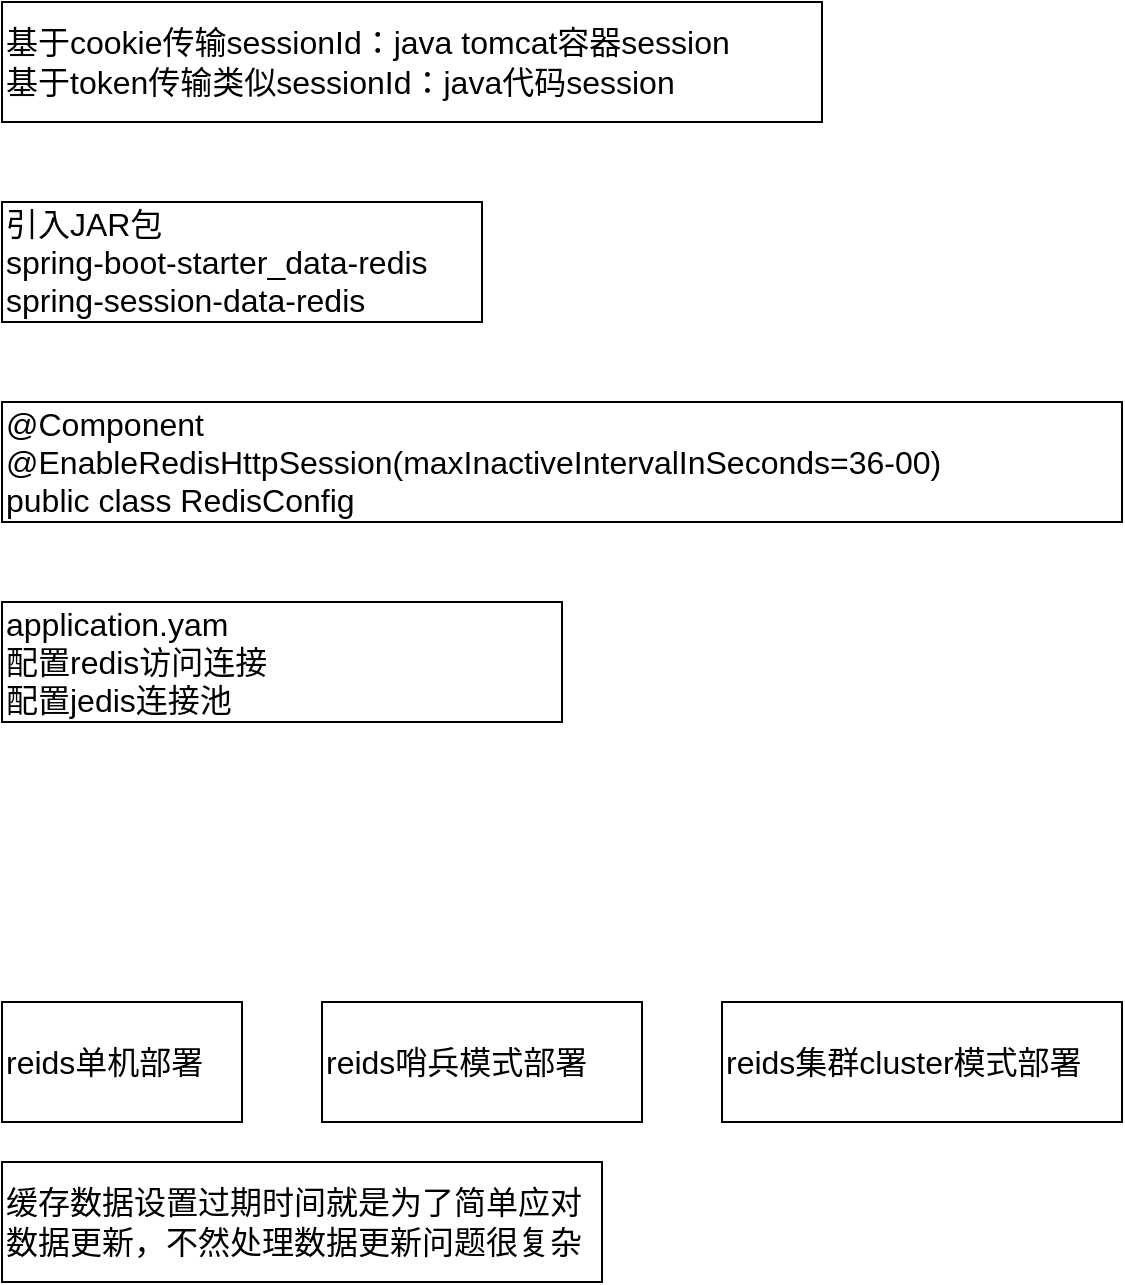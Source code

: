 <mxfile version="13.1.3" type="github">
  <diagram id="pc0hwXwxYjW5At6fqMWj" name="Page-1">
    <mxGraphModel dx="554" dy="539" grid="1" gridSize="10" guides="1" tooltips="1" connect="1" arrows="1" fold="1" page="1" pageScale="1" pageWidth="827" pageHeight="1169" math="0" shadow="0">
      <root>
        <mxCell id="0" />
        <mxCell id="1" parent="0" />
        <mxCell id="T5iWA2etSwhb_KGv9-Ih-1" value="引入JAR包&lt;br style=&quot;font-size: 16px;&quot;&gt;spring-boot-starter_data-redis&lt;br style=&quot;font-size: 16px;&quot;&gt;spring-session-data-redis" style="rounded=0;whiteSpace=wrap;html=1;fontSize=16;align=left;" vertex="1" parent="1">
          <mxGeometry x="40" y="120" width="240" height="60" as="geometry" />
        </mxCell>
        <mxCell id="T5iWA2etSwhb_KGv9-Ih-3" value="@Component&lt;br&gt;@EnableRedisHttpSession(maxInactiveIntervalInSeconds=36-00)&lt;br&gt;public class RedisConfig" style="rounded=0;whiteSpace=wrap;html=1;fontSize=16;align=left;" vertex="1" parent="1">
          <mxGeometry x="40" y="220" width="560" height="60" as="geometry" />
        </mxCell>
        <mxCell id="T5iWA2etSwhb_KGv9-Ih-4" value="application.yam&lt;br&gt;配置redis访问连接&lt;br&gt;配置jedis连接池" style="rounded=0;whiteSpace=wrap;html=1;fontSize=16;align=left;" vertex="1" parent="1">
          <mxGeometry x="40" y="320" width="280" height="60" as="geometry" />
        </mxCell>
        <mxCell id="T5iWA2etSwhb_KGv9-Ih-5" value="基于cookie传输sessionId：java tomcat容器session&lt;br&gt;基于token传输类似sessionId：java代码session" style="rounded=0;whiteSpace=wrap;html=1;fontSize=16;align=left;" vertex="1" parent="1">
          <mxGeometry x="40" y="20" width="410" height="60" as="geometry" />
        </mxCell>
        <mxCell id="T5iWA2etSwhb_KGv9-Ih-6" value="reids单机部署" style="rounded=0;whiteSpace=wrap;html=1;fontSize=16;align=left;" vertex="1" parent="1">
          <mxGeometry x="40" y="520" width="120" height="60" as="geometry" />
        </mxCell>
        <mxCell id="T5iWA2etSwhb_KGv9-Ih-7" value="reids哨兵模式部署" style="rounded=0;whiteSpace=wrap;html=1;fontSize=16;align=left;" vertex="1" parent="1">
          <mxGeometry x="200" y="520" width="160" height="60" as="geometry" />
        </mxCell>
        <mxCell id="T5iWA2etSwhb_KGv9-Ih-8" value="reids集群cluster模式部署" style="rounded=0;whiteSpace=wrap;html=1;fontSize=16;align=left;" vertex="1" parent="1">
          <mxGeometry x="400" y="520" width="200" height="60" as="geometry" />
        </mxCell>
        <mxCell id="T5iWA2etSwhb_KGv9-Ih-10" value="缓存数据设置过期时间就是为了简单应对数据更新，不然处理数据更新问题很复杂" style="rounded=0;whiteSpace=wrap;html=1;fontSize=16;align=left;" vertex="1" parent="1">
          <mxGeometry x="40" y="600" width="300" height="60" as="geometry" />
        </mxCell>
      </root>
    </mxGraphModel>
  </diagram>
</mxfile>
